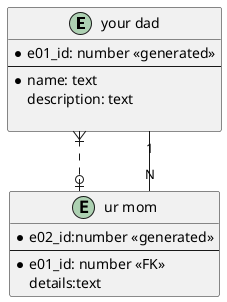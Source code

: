 @startuml
skinparam Linetype ortho 
entity "your dad" as e01{
    *e01_id: number <<generated>>
    --
    *name: text
    description: text

}

entity "ur mom" as e02{
    *e02_id:number <<generated>>
    --
    *e01_id: number <<FK>>
    details:text
}

e01}|..o|e02

e01 "1"--"N" e02

@enduml